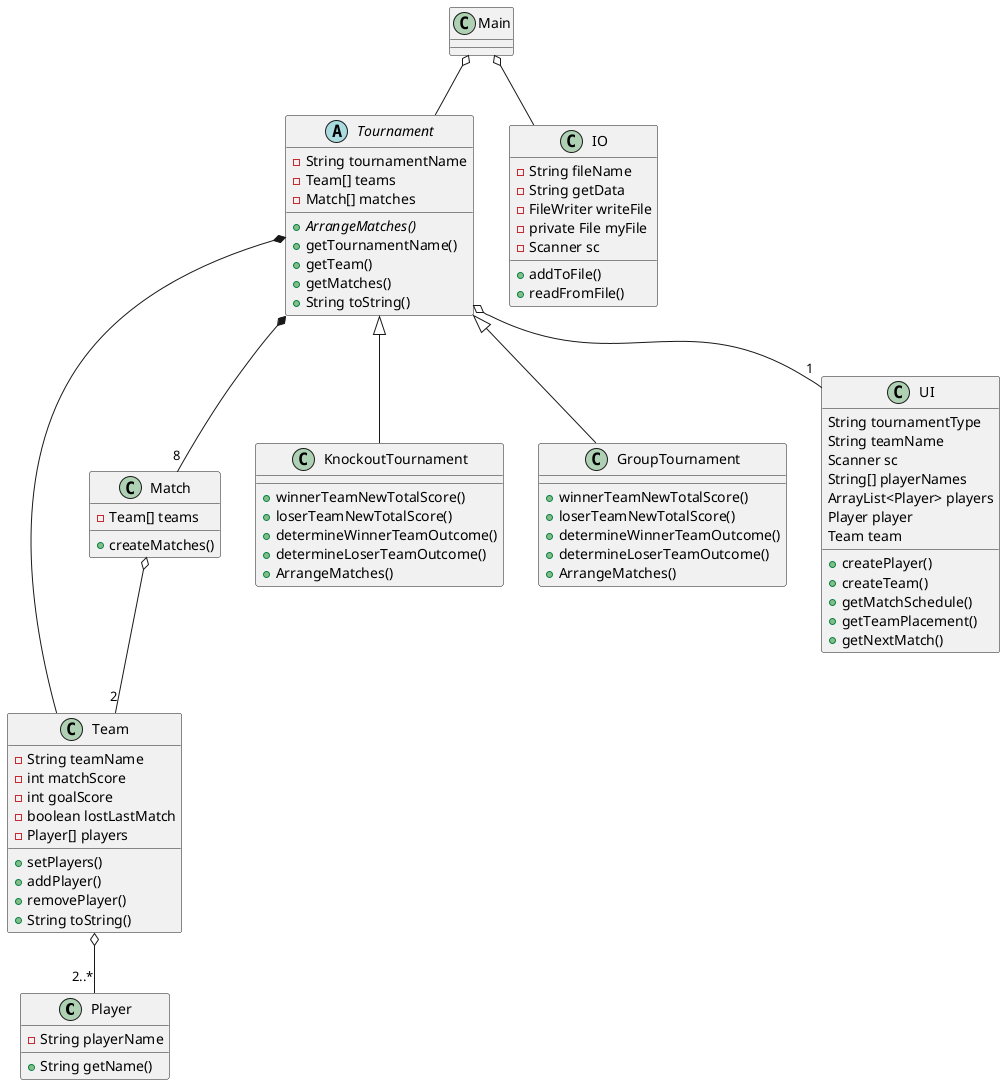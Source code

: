 @startuml
'https://plantuml.com/class-diagram

class Player {
-String playerName
+String getName()
}

class Team {
-String teamName
-int matchScore
-int goalScore
-boolean lostLastMatch
-Player[] players
+setPlayers()
+addPlayer()
+removePlayer()
+String toString()
}

class Match{
-Team[] teams
+createMatches()
}

abstract Tournament {
-String tournamentName
-Team[] teams
-Match[] matches
+{abstract}ArrangeMatches()
+getTournamentName()
+getTeam()
+getMatches()
+String toString()
}

class KnockoutTournament{
+winnerTeamNewTotalScore()
+loserTeamNewTotalScore()
+determineWinnerTeamOutcome()
+determineLoserTeamOutcome()
+ArrangeMatches()
}

class GroupTournament{
+winnerTeamNewTotalScore()
+loserTeamNewTotalScore()
+determineWinnerTeamOutcome()
+determineLoserTeamOutcome()
+ArrangeMatches()
}

class UI {
String tournamentType
String teamName
Scanner sc
String[] playerNames
ArrayList<Player> players
Player player
Team team
+createPlayer()
+createTeam()
+getMatchSchedule()
+getTeamPlacement()
+getNextMatch()
}

class IO {
-String fileName
-String getData
-FileWriter writeFile
-private File myFile
-Scanner sc
+addToFile()
+readFromFile()
}

class Main{
}

Main o-- Tournament
Main o-- IO
Tournament o-- "1" UI
Tournament *-- "8" Match
Tournament *-- Team
Match o-- "2" Team
Team o-- "2..*" Player
Tournament <|-- KnockoutTournament
Tournament <|-- GroupTournament

@enduml
